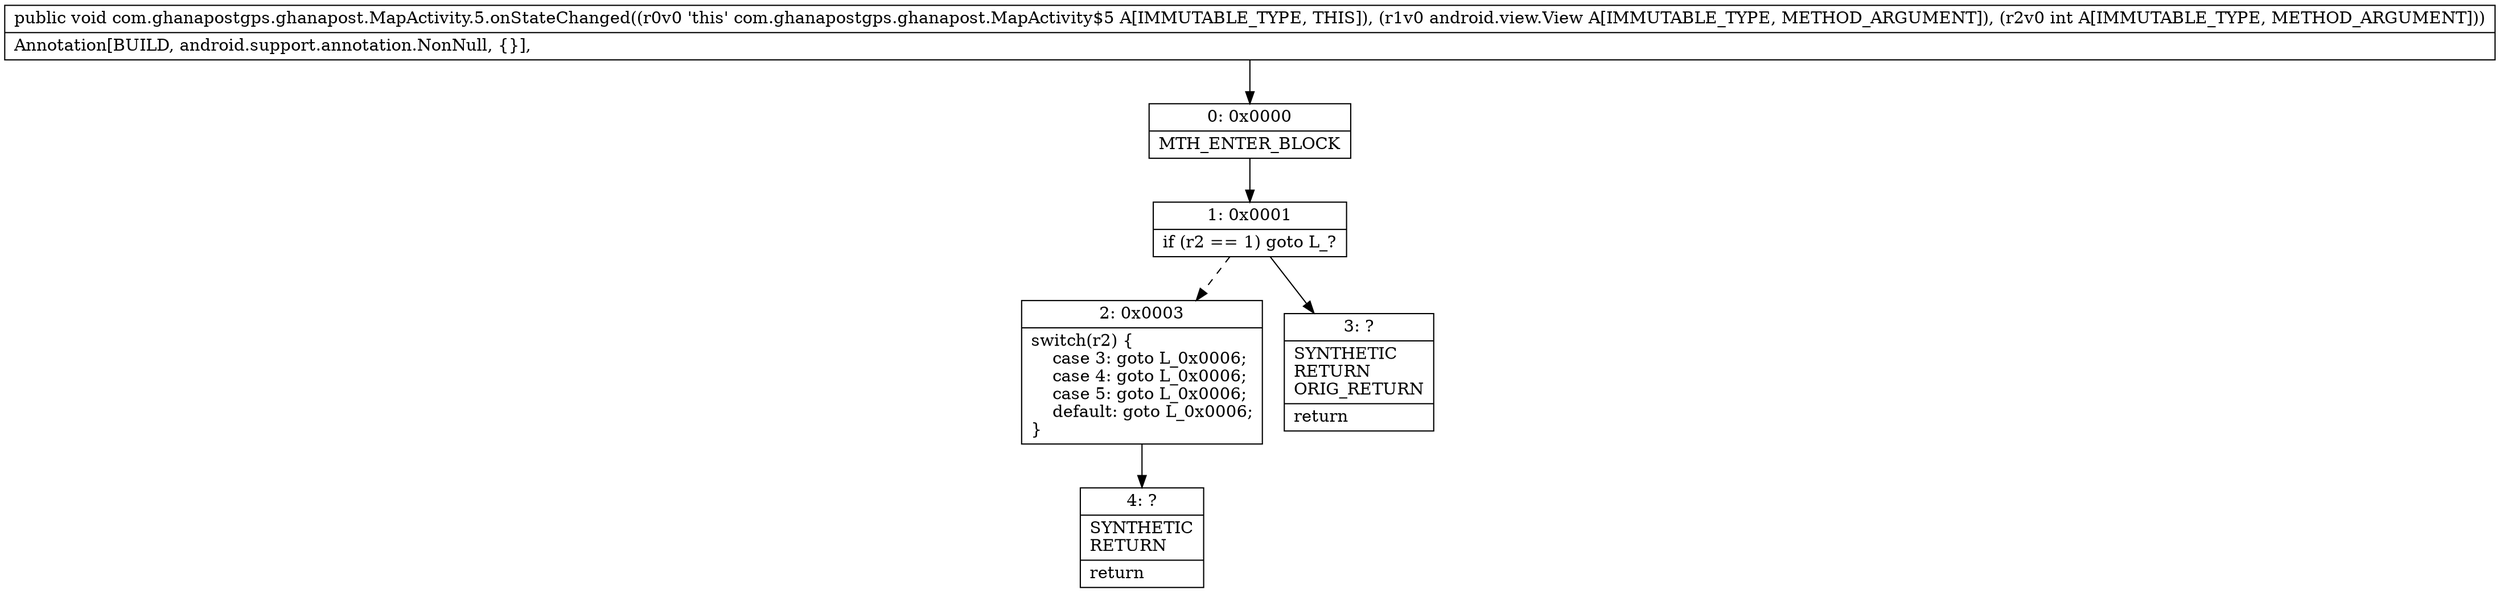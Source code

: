 digraph "CFG forcom.ghanapostgps.ghanapost.MapActivity.5.onStateChanged(Landroid\/view\/View;I)V" {
Node_0 [shape=record,label="{0\:\ 0x0000|MTH_ENTER_BLOCK\l}"];
Node_1 [shape=record,label="{1\:\ 0x0001|if (r2 == 1) goto L_?\l}"];
Node_2 [shape=record,label="{2\:\ 0x0003|switch(r2) \{\l    case 3: goto L_0x0006;\l    case 4: goto L_0x0006;\l    case 5: goto L_0x0006;\l    default: goto L_0x0006;\l\}\l}"];
Node_3 [shape=record,label="{3\:\ ?|SYNTHETIC\lRETURN\lORIG_RETURN\l|return\l}"];
Node_4 [shape=record,label="{4\:\ ?|SYNTHETIC\lRETURN\l|return\l}"];
MethodNode[shape=record,label="{public void com.ghanapostgps.ghanapost.MapActivity.5.onStateChanged((r0v0 'this' com.ghanapostgps.ghanapost.MapActivity$5 A[IMMUTABLE_TYPE, THIS]), (r1v0 android.view.View A[IMMUTABLE_TYPE, METHOD_ARGUMENT]), (r2v0 int A[IMMUTABLE_TYPE, METHOD_ARGUMENT]))  | Annotation[BUILD, android.support.annotation.NonNull, \{\}], \l}"];
MethodNode -> Node_0;
Node_0 -> Node_1;
Node_1 -> Node_2[style=dashed];
Node_1 -> Node_3;
Node_2 -> Node_4;
}

